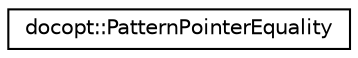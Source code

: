 digraph "Graphical Class Hierarchy"
{
  edge [fontname="Helvetica",fontsize="10",labelfontname="Helvetica",labelfontsize="10"];
  node [fontname="Helvetica",fontsize="10",shape=record];
  rankdir="LR";
  Node0 [label="docopt::PatternPointerEquality",height=0.2,width=0.4,color="black", fillcolor="white", style="filled",URL="$structdocopt_1_1PatternPointerEquality.html"];
}
